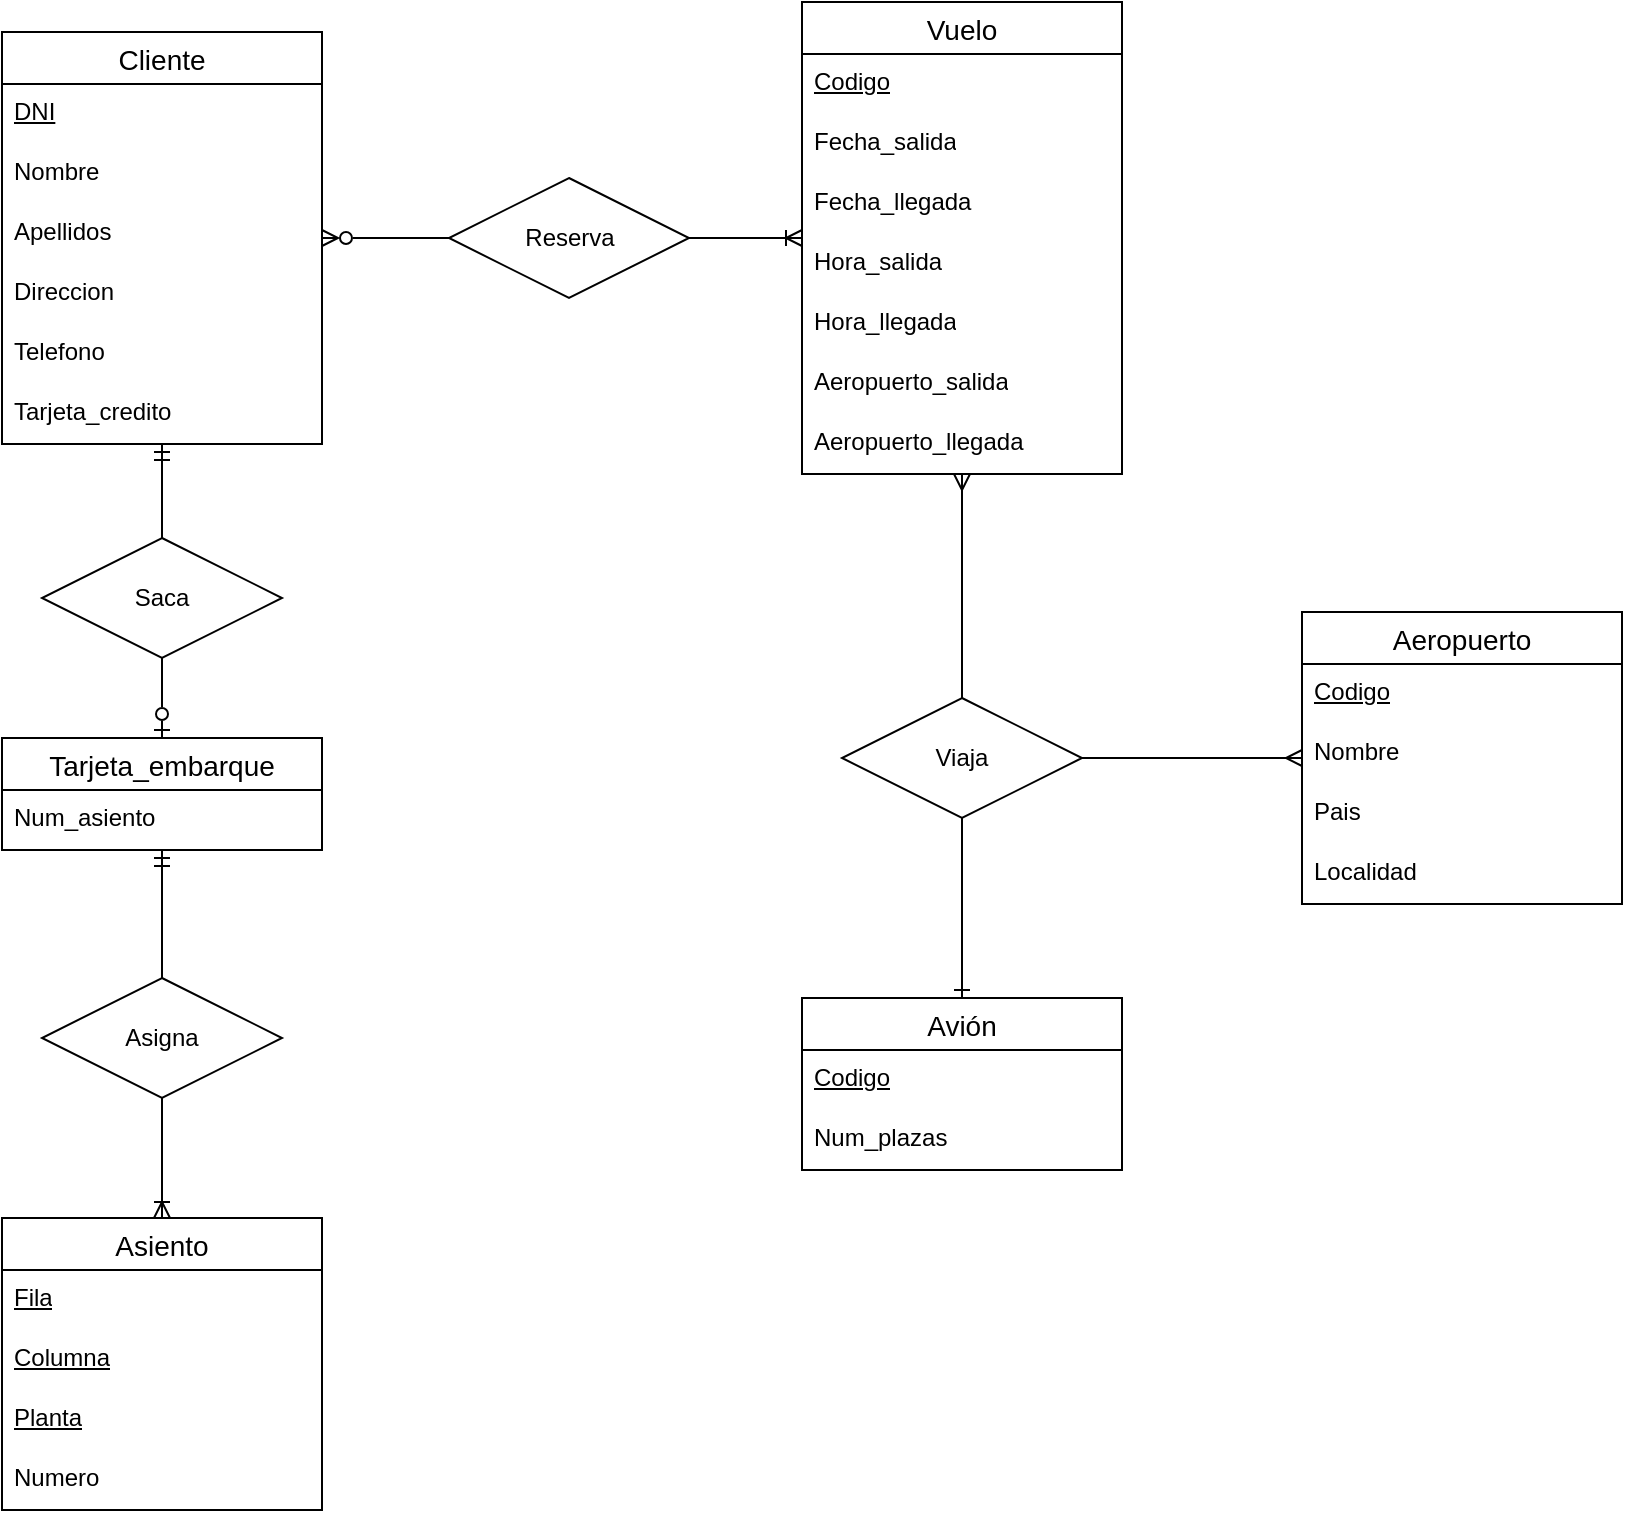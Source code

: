 <mxfile version="22.0.4" type="github">
  <diagram name="Página-1" id="l6IsVmBgS7k2f2XV-Fps">
    <mxGraphModel dx="1728" dy="988" grid="1" gridSize="10" guides="1" tooltips="1" connect="1" arrows="1" fold="1" page="1" pageScale="1" pageWidth="827" pageHeight="1169" math="0" shadow="0">
      <root>
        <mxCell id="0" />
        <mxCell id="1" parent="0" />
        <mxCell id="sCebcdsK1RZy2Htt7rPU-1" value="Cliente" style="swimlane;fontStyle=0;childLayout=stackLayout;horizontal=1;startSize=26;horizontalStack=0;resizeParent=1;resizeParentMax=0;resizeLast=0;collapsible=1;marginBottom=0;align=center;fontSize=14;" vertex="1" parent="1">
          <mxGeometry x="190" y="127" width="160" height="206" as="geometry" />
        </mxCell>
        <mxCell id="sCebcdsK1RZy2Htt7rPU-2" value="&lt;u&gt;DNI&lt;/u&gt;" style="text;strokeColor=none;fillColor=none;spacingLeft=4;spacingRight=4;overflow=hidden;rotatable=0;points=[[0,0.5],[1,0.5]];portConstraint=eastwest;fontSize=12;whiteSpace=wrap;html=1;" vertex="1" parent="sCebcdsK1RZy2Htt7rPU-1">
          <mxGeometry y="26" width="160" height="30" as="geometry" />
        </mxCell>
        <mxCell id="sCebcdsK1RZy2Htt7rPU-3" value="Nombre" style="text;strokeColor=none;fillColor=none;spacingLeft=4;spacingRight=4;overflow=hidden;rotatable=0;points=[[0,0.5],[1,0.5]];portConstraint=eastwest;fontSize=12;whiteSpace=wrap;html=1;" vertex="1" parent="sCebcdsK1RZy2Htt7rPU-1">
          <mxGeometry y="56" width="160" height="30" as="geometry" />
        </mxCell>
        <mxCell id="sCebcdsK1RZy2Htt7rPU-4" value="Apellidos" style="text;strokeColor=none;fillColor=none;spacingLeft=4;spacingRight=4;overflow=hidden;rotatable=0;points=[[0,0.5],[1,0.5]];portConstraint=eastwest;fontSize=12;whiteSpace=wrap;html=1;" vertex="1" parent="sCebcdsK1RZy2Htt7rPU-1">
          <mxGeometry y="86" width="160" height="30" as="geometry" />
        </mxCell>
        <mxCell id="sCebcdsK1RZy2Htt7rPU-28" value="Direccion" style="text;strokeColor=none;fillColor=none;spacingLeft=4;spacingRight=4;overflow=hidden;rotatable=0;points=[[0,0.5],[1,0.5]];portConstraint=eastwest;fontSize=12;whiteSpace=wrap;html=1;" vertex="1" parent="sCebcdsK1RZy2Htt7rPU-1">
          <mxGeometry y="116" width="160" height="30" as="geometry" />
        </mxCell>
        <mxCell id="sCebcdsK1RZy2Htt7rPU-29" value="Telefono" style="text;strokeColor=none;fillColor=none;spacingLeft=4;spacingRight=4;overflow=hidden;rotatable=0;points=[[0,0.5],[1,0.5]];portConstraint=eastwest;fontSize=12;whiteSpace=wrap;html=1;" vertex="1" parent="sCebcdsK1RZy2Htt7rPU-1">
          <mxGeometry y="146" width="160" height="30" as="geometry" />
        </mxCell>
        <mxCell id="sCebcdsK1RZy2Htt7rPU-31" value="Tarjeta_credito" style="text;strokeColor=none;fillColor=none;spacingLeft=4;spacingRight=4;overflow=hidden;rotatable=0;points=[[0,0.5],[1,0.5]];portConstraint=eastwest;fontSize=12;whiteSpace=wrap;html=1;" vertex="1" parent="sCebcdsK1RZy2Htt7rPU-1">
          <mxGeometry y="176" width="160" height="30" as="geometry" />
        </mxCell>
        <mxCell id="sCebcdsK1RZy2Htt7rPU-9" value="Vuelo" style="swimlane;fontStyle=0;childLayout=stackLayout;horizontal=1;startSize=26;horizontalStack=0;resizeParent=1;resizeParentMax=0;resizeLast=0;collapsible=1;marginBottom=0;align=center;fontSize=14;" vertex="1" parent="1">
          <mxGeometry x="590" y="112" width="160" height="236" as="geometry" />
        </mxCell>
        <mxCell id="sCebcdsK1RZy2Htt7rPU-10" value="&lt;u&gt;Codigo&lt;/u&gt;" style="text;strokeColor=none;fillColor=none;spacingLeft=4;spacingRight=4;overflow=hidden;rotatable=0;points=[[0,0.5],[1,0.5]];portConstraint=eastwest;fontSize=12;whiteSpace=wrap;html=1;" vertex="1" parent="sCebcdsK1RZy2Htt7rPU-9">
          <mxGeometry y="26" width="160" height="30" as="geometry" />
        </mxCell>
        <mxCell id="sCebcdsK1RZy2Htt7rPU-11" value="Fecha_salida" style="text;strokeColor=none;fillColor=none;spacingLeft=4;spacingRight=4;overflow=hidden;rotatable=0;points=[[0,0.5],[1,0.5]];portConstraint=eastwest;fontSize=12;whiteSpace=wrap;html=1;" vertex="1" parent="sCebcdsK1RZy2Htt7rPU-9">
          <mxGeometry y="56" width="160" height="30" as="geometry" />
        </mxCell>
        <mxCell id="sCebcdsK1RZy2Htt7rPU-21" value="Fecha_llegada" style="text;strokeColor=none;fillColor=none;spacingLeft=4;spacingRight=4;overflow=hidden;rotatable=0;points=[[0,0.5],[1,0.5]];portConstraint=eastwest;fontSize=12;whiteSpace=wrap;html=1;" vertex="1" parent="sCebcdsK1RZy2Htt7rPU-9">
          <mxGeometry y="86" width="160" height="30" as="geometry" />
        </mxCell>
        <mxCell id="sCebcdsK1RZy2Htt7rPU-12" value="Hora_salida" style="text;strokeColor=none;fillColor=none;spacingLeft=4;spacingRight=4;overflow=hidden;rotatable=0;points=[[0,0.5],[1,0.5]];portConstraint=eastwest;fontSize=12;whiteSpace=wrap;html=1;" vertex="1" parent="sCebcdsK1RZy2Htt7rPU-9">
          <mxGeometry y="116" width="160" height="30" as="geometry" />
        </mxCell>
        <mxCell id="sCebcdsK1RZy2Htt7rPU-18" value="Hora_llegada" style="text;strokeColor=none;fillColor=none;spacingLeft=4;spacingRight=4;overflow=hidden;rotatable=0;points=[[0,0.5],[1,0.5]];portConstraint=eastwest;fontSize=12;whiteSpace=wrap;html=1;" vertex="1" parent="sCebcdsK1RZy2Htt7rPU-9">
          <mxGeometry y="146" width="160" height="30" as="geometry" />
        </mxCell>
        <mxCell id="sCebcdsK1RZy2Htt7rPU-19" value="Aeropuerto_salida" style="text;strokeColor=none;fillColor=none;spacingLeft=4;spacingRight=4;overflow=hidden;rotatable=0;points=[[0,0.5],[1,0.5]];portConstraint=eastwest;fontSize=12;whiteSpace=wrap;html=1;" vertex="1" parent="sCebcdsK1RZy2Htt7rPU-9">
          <mxGeometry y="176" width="160" height="30" as="geometry" />
        </mxCell>
        <mxCell id="sCebcdsK1RZy2Htt7rPU-20" value="Aeropuerto_llegada" style="text;strokeColor=none;fillColor=none;spacingLeft=4;spacingRight=4;overflow=hidden;rotatable=0;points=[[0,0.5],[1,0.5]];portConstraint=eastwest;fontSize=12;whiteSpace=wrap;html=1;" vertex="1" parent="sCebcdsK1RZy2Htt7rPU-9">
          <mxGeometry y="206" width="160" height="30" as="geometry" />
        </mxCell>
        <mxCell id="sCebcdsK1RZy2Htt7rPU-13" value="Asiento" style="swimlane;fontStyle=0;childLayout=stackLayout;horizontal=1;startSize=26;horizontalStack=0;resizeParent=1;resizeParentMax=0;resizeLast=0;collapsible=1;marginBottom=0;align=center;fontSize=14;" vertex="1" parent="1">
          <mxGeometry x="190" y="720" width="160" height="146" as="geometry" />
        </mxCell>
        <mxCell id="sCebcdsK1RZy2Htt7rPU-15" value="&lt;u&gt;Fila&lt;/u&gt;" style="text;strokeColor=none;fillColor=none;spacingLeft=4;spacingRight=4;overflow=hidden;rotatable=0;points=[[0,0.5],[1,0.5]];portConstraint=eastwest;fontSize=12;whiteSpace=wrap;html=1;" vertex="1" parent="sCebcdsK1RZy2Htt7rPU-13">
          <mxGeometry y="26" width="160" height="30" as="geometry" />
        </mxCell>
        <mxCell id="sCebcdsK1RZy2Htt7rPU-16" value="&lt;u&gt;Columna&lt;/u&gt;" style="text;strokeColor=none;fillColor=none;spacingLeft=4;spacingRight=4;overflow=hidden;rotatable=0;points=[[0,0.5],[1,0.5]];portConstraint=eastwest;fontSize=12;whiteSpace=wrap;html=1;" vertex="1" parent="sCebcdsK1RZy2Htt7rPU-13">
          <mxGeometry y="56" width="160" height="30" as="geometry" />
        </mxCell>
        <mxCell id="sCebcdsK1RZy2Htt7rPU-17" value="&lt;u&gt;Planta&lt;/u&gt;" style="text;strokeColor=none;fillColor=none;spacingLeft=4;spacingRight=4;overflow=hidden;rotatable=0;points=[[0,0.5],[1,0.5]];portConstraint=eastwest;fontSize=12;whiteSpace=wrap;html=1;" vertex="1" parent="sCebcdsK1RZy2Htt7rPU-13">
          <mxGeometry y="86" width="160" height="30" as="geometry" />
        </mxCell>
        <mxCell id="sCebcdsK1RZy2Htt7rPU-14" value="Numero" style="text;strokeColor=none;fillColor=none;spacingLeft=4;spacingRight=4;overflow=hidden;rotatable=0;points=[[0,0.5],[1,0.5]];portConstraint=eastwest;fontSize=12;whiteSpace=wrap;html=1;" vertex="1" parent="sCebcdsK1RZy2Htt7rPU-13">
          <mxGeometry y="116" width="160" height="30" as="geometry" />
        </mxCell>
        <mxCell id="sCebcdsK1RZy2Htt7rPU-22" value="Aeropuerto" style="swimlane;fontStyle=0;childLayout=stackLayout;horizontal=1;startSize=26;horizontalStack=0;resizeParent=1;resizeParentMax=0;resizeLast=0;collapsible=1;marginBottom=0;align=center;fontSize=14;" vertex="1" parent="1">
          <mxGeometry x="840" y="417" width="160" height="146" as="geometry" />
        </mxCell>
        <mxCell id="sCebcdsK1RZy2Htt7rPU-26" value="&lt;u&gt;Codigo&lt;/u&gt;" style="text;strokeColor=none;fillColor=none;spacingLeft=4;spacingRight=4;overflow=hidden;rotatable=0;points=[[0,0.5],[1,0.5]];portConstraint=eastwest;fontSize=12;whiteSpace=wrap;html=1;" vertex="1" parent="sCebcdsK1RZy2Htt7rPU-22">
          <mxGeometry y="26" width="160" height="30" as="geometry" />
        </mxCell>
        <mxCell id="sCebcdsK1RZy2Htt7rPU-23" value="Nombre" style="text;strokeColor=none;fillColor=none;spacingLeft=4;spacingRight=4;overflow=hidden;rotatable=0;points=[[0,0.5],[1,0.5]];portConstraint=eastwest;fontSize=12;whiteSpace=wrap;html=1;" vertex="1" parent="sCebcdsK1RZy2Htt7rPU-22">
          <mxGeometry y="56" width="160" height="30" as="geometry" />
        </mxCell>
        <mxCell id="sCebcdsK1RZy2Htt7rPU-24" value="Pais" style="text;strokeColor=none;fillColor=none;spacingLeft=4;spacingRight=4;overflow=hidden;rotatable=0;points=[[0,0.5],[1,0.5]];portConstraint=eastwest;fontSize=12;whiteSpace=wrap;html=1;" vertex="1" parent="sCebcdsK1RZy2Htt7rPU-22">
          <mxGeometry y="86" width="160" height="30" as="geometry" />
        </mxCell>
        <mxCell id="sCebcdsK1RZy2Htt7rPU-30" value="Localidad" style="text;strokeColor=none;fillColor=none;spacingLeft=4;spacingRight=4;overflow=hidden;rotatable=0;points=[[0,0.5],[1,0.5]];portConstraint=eastwest;fontSize=12;whiteSpace=wrap;html=1;" vertex="1" parent="sCebcdsK1RZy2Htt7rPU-22">
          <mxGeometry y="116" width="160" height="30" as="geometry" />
        </mxCell>
        <mxCell id="sCebcdsK1RZy2Htt7rPU-48" style="edgeStyle=orthogonalEdgeStyle;rounded=0;orthogonalLoop=1;jettySize=auto;html=1;exitX=0;exitY=0.5;exitDx=0;exitDy=0;endArrow=ERzeroToMany;endFill=0;" edge="1" parent="1" source="sCebcdsK1RZy2Htt7rPU-33" target="sCebcdsK1RZy2Htt7rPU-1">
          <mxGeometry relative="1" as="geometry" />
        </mxCell>
        <mxCell id="sCebcdsK1RZy2Htt7rPU-49" style="edgeStyle=orthogonalEdgeStyle;rounded=0;orthogonalLoop=1;jettySize=auto;html=1;exitX=1;exitY=0.5;exitDx=0;exitDy=0;endArrow=ERoneToMany;endFill=0;" edge="1" parent="1" source="sCebcdsK1RZy2Htt7rPU-33" target="sCebcdsK1RZy2Htt7rPU-9">
          <mxGeometry relative="1" as="geometry" />
        </mxCell>
        <mxCell id="sCebcdsK1RZy2Htt7rPU-33" value="&lt;div&gt;Reserva&lt;/div&gt;" style="shape=rhombus;perimeter=rhombusPerimeter;whiteSpace=wrap;html=1;align=center;" vertex="1" parent="1">
          <mxGeometry x="413.5" y="200" width="120" height="60" as="geometry" />
        </mxCell>
        <mxCell id="sCebcdsK1RZy2Htt7rPU-35" value="Tarjeta_embarque" style="swimlane;fontStyle=0;childLayout=stackLayout;horizontal=1;startSize=26;horizontalStack=0;resizeParent=1;resizeParentMax=0;resizeLast=0;collapsible=1;marginBottom=0;align=center;fontSize=14;" vertex="1" parent="1">
          <mxGeometry x="190" y="480" width="160" height="56" as="geometry" />
        </mxCell>
        <mxCell id="sCebcdsK1RZy2Htt7rPU-36" value="Num_asiento" style="text;strokeColor=none;fillColor=none;spacingLeft=4;spacingRight=4;overflow=hidden;rotatable=0;points=[[0,0.5],[1,0.5]];portConstraint=eastwest;fontSize=12;whiteSpace=wrap;html=1;" vertex="1" parent="sCebcdsK1RZy2Htt7rPU-35">
          <mxGeometry y="26" width="160" height="30" as="geometry" />
        </mxCell>
        <mxCell id="sCebcdsK1RZy2Htt7rPU-39" value="Avión" style="swimlane;fontStyle=0;childLayout=stackLayout;horizontal=1;startSize=26;horizontalStack=0;resizeParent=1;resizeParentMax=0;resizeLast=0;collapsible=1;marginBottom=0;align=center;fontSize=14;" vertex="1" parent="1">
          <mxGeometry x="590" y="610" width="160" height="86" as="geometry" />
        </mxCell>
        <mxCell id="sCebcdsK1RZy2Htt7rPU-41" value="&lt;u&gt;Codigo&lt;/u&gt;" style="text;strokeColor=none;fillColor=none;spacingLeft=4;spacingRight=4;overflow=hidden;rotatable=0;points=[[0,0.5],[1,0.5]];portConstraint=eastwest;fontSize=12;whiteSpace=wrap;html=1;" vertex="1" parent="sCebcdsK1RZy2Htt7rPU-39">
          <mxGeometry y="26" width="160" height="30" as="geometry" />
        </mxCell>
        <mxCell id="sCebcdsK1RZy2Htt7rPU-40" value="&lt;div&gt;Num_plazas&lt;/div&gt;" style="text;strokeColor=none;fillColor=none;spacingLeft=4;spacingRight=4;overflow=hidden;rotatable=0;points=[[0,0.5],[1,0.5]];portConstraint=eastwest;fontSize=12;whiteSpace=wrap;html=1;" vertex="1" parent="sCebcdsK1RZy2Htt7rPU-39">
          <mxGeometry y="56" width="160" height="30" as="geometry" />
        </mxCell>
        <mxCell id="sCebcdsK1RZy2Htt7rPU-50" style="edgeStyle=orthogonalEdgeStyle;rounded=0;orthogonalLoop=1;jettySize=auto;html=1;exitX=0.5;exitY=0;exitDx=0;exitDy=0;endArrow=ERmany;endFill=0;" edge="1" parent="1" source="sCebcdsK1RZy2Htt7rPU-45" target="sCebcdsK1RZy2Htt7rPU-9">
          <mxGeometry relative="1" as="geometry" />
        </mxCell>
        <mxCell id="sCebcdsK1RZy2Htt7rPU-51" style="edgeStyle=orthogonalEdgeStyle;rounded=0;orthogonalLoop=1;jettySize=auto;html=1;exitX=1;exitY=0.5;exitDx=0;exitDy=0;endArrow=ERmany;endFill=0;" edge="1" parent="1" source="sCebcdsK1RZy2Htt7rPU-45" target="sCebcdsK1RZy2Htt7rPU-22">
          <mxGeometry relative="1" as="geometry" />
        </mxCell>
        <mxCell id="sCebcdsK1RZy2Htt7rPU-52" style="edgeStyle=orthogonalEdgeStyle;rounded=0;orthogonalLoop=1;jettySize=auto;html=1;exitX=0.5;exitY=1;exitDx=0;exitDy=0;endArrow=ERone;endFill=0;" edge="1" parent="1" source="sCebcdsK1RZy2Htt7rPU-45" target="sCebcdsK1RZy2Htt7rPU-39">
          <mxGeometry relative="1" as="geometry" />
        </mxCell>
        <mxCell id="sCebcdsK1RZy2Htt7rPU-45" value="Viaja" style="shape=rhombus;perimeter=rhombusPerimeter;whiteSpace=wrap;html=1;align=center;" vertex="1" parent="1">
          <mxGeometry x="610" y="460" width="120" height="60" as="geometry" />
        </mxCell>
        <mxCell id="sCebcdsK1RZy2Htt7rPU-53" style="edgeStyle=orthogonalEdgeStyle;rounded=0;orthogonalLoop=1;jettySize=auto;html=1;exitX=0.5;exitY=0;exitDx=0;exitDy=0;endArrow=ERmandOne;endFill=0;" edge="1" parent="1" source="sCebcdsK1RZy2Htt7rPU-46" target="sCebcdsK1RZy2Htt7rPU-1">
          <mxGeometry relative="1" as="geometry" />
        </mxCell>
        <mxCell id="sCebcdsK1RZy2Htt7rPU-54" style="edgeStyle=orthogonalEdgeStyle;rounded=0;orthogonalLoop=1;jettySize=auto;html=1;exitX=0.5;exitY=1;exitDx=0;exitDy=0;endArrow=ERzeroToOne;endFill=0;" edge="1" parent="1" source="sCebcdsK1RZy2Htt7rPU-46" target="sCebcdsK1RZy2Htt7rPU-35">
          <mxGeometry relative="1" as="geometry" />
        </mxCell>
        <mxCell id="sCebcdsK1RZy2Htt7rPU-46" value="Saca" style="shape=rhombus;perimeter=rhombusPerimeter;whiteSpace=wrap;html=1;align=center;" vertex="1" parent="1">
          <mxGeometry x="210" y="380" width="120" height="60" as="geometry" />
        </mxCell>
        <mxCell id="sCebcdsK1RZy2Htt7rPU-56" style="edgeStyle=orthogonalEdgeStyle;rounded=0;orthogonalLoop=1;jettySize=auto;html=1;exitX=0.5;exitY=0;exitDx=0;exitDy=0;endArrow=ERmandOne;endFill=0;" edge="1" parent="1" source="sCebcdsK1RZy2Htt7rPU-47" target="sCebcdsK1RZy2Htt7rPU-35">
          <mxGeometry relative="1" as="geometry" />
        </mxCell>
        <mxCell id="sCebcdsK1RZy2Htt7rPU-57" style="edgeStyle=orthogonalEdgeStyle;rounded=0;orthogonalLoop=1;jettySize=auto;html=1;exitX=0.5;exitY=1;exitDx=0;exitDy=0;endArrow=ERoneToMany;endFill=0;" edge="1" parent="1" source="sCebcdsK1RZy2Htt7rPU-47" target="sCebcdsK1RZy2Htt7rPU-13">
          <mxGeometry relative="1" as="geometry" />
        </mxCell>
        <mxCell id="sCebcdsK1RZy2Htt7rPU-47" value="Asigna" style="shape=rhombus;perimeter=rhombusPerimeter;whiteSpace=wrap;html=1;align=center;" vertex="1" parent="1">
          <mxGeometry x="210" y="600" width="120" height="60" as="geometry" />
        </mxCell>
      </root>
    </mxGraphModel>
  </diagram>
</mxfile>
